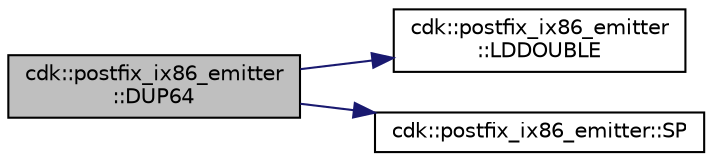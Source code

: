 digraph "cdk::postfix_ix86_emitter::DUP64"
{
 // LATEX_PDF_SIZE
  edge [fontname="Helvetica",fontsize="10",labelfontname="Helvetica",labelfontsize="10"];
  node [fontname="Helvetica",fontsize="10",shape=record];
  rankdir="LR";
  Node1 [label="cdk::postfix_ix86_emitter\l::DUP64",height=0.2,width=0.4,color="black", fillcolor="grey75", style="filled", fontcolor="black",tooltip=" "];
  Node1 -> Node2 [color="midnightblue",fontsize="10",style="solid",fontname="Helvetica"];
  Node2 [label="cdk::postfix_ix86_emitter\l::LDDOUBLE",height=0.2,width=0.4,color="black", fillcolor="white", style="filled",URL="$classcdk_1_1postfix__ix86__emitter.html#abae177a6d62a065f59a7b1be4e60d410",tooltip=" "];
  Node1 -> Node3 [color="midnightblue",fontsize="10",style="solid",fontname="Helvetica"];
  Node3 [label="cdk::postfix_ix86_emitter::SP",height=0.2,width=0.4,color="black", fillcolor="white", style="filled",URL="$classcdk_1_1postfix__ix86__emitter.html#a03a461e87efbfd28f6080196c1363e0a",tooltip=" "];
}
